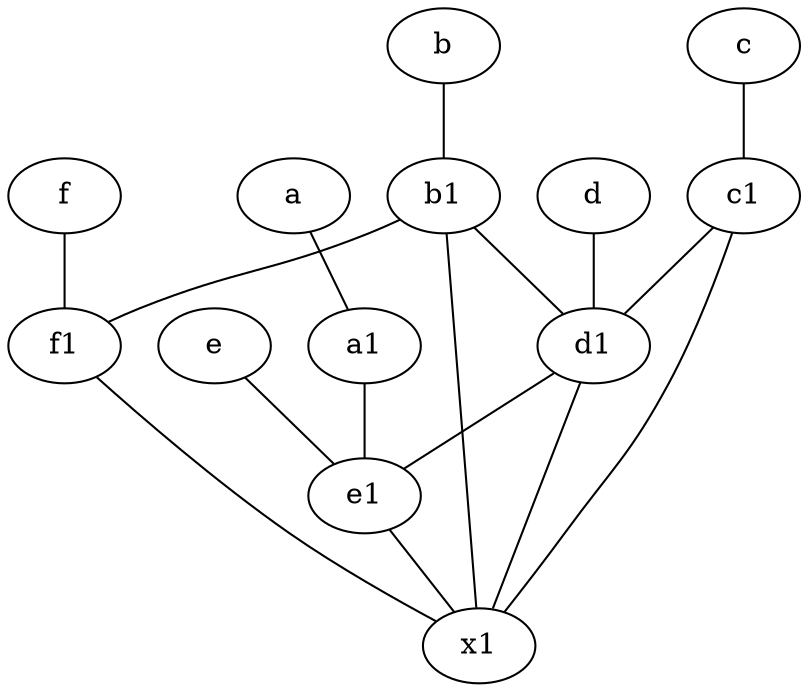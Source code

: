 graph {
	node [labelfontsize=50]
	f [labelfontsize=50 pos="3,9!"]
	x1 [labelfontsize=50]
	e1 [labelfontsize=50 pos="7,7!"]
	b1 [labelfontsize=50 pos="9,4!"]
	a [labelfontsize=50 pos="8,2!"]
	c1 [labelfontsize=50 pos="4.5,3!"]
	f1 [labelfontsize=50 pos="3,8!"]
	e [labelfontsize=50 pos="7,9!"]
	d [labelfontsize=50 pos="2,5!"]
	b [labelfontsize=50 pos="10,4!"]
	a1 [labelfontsize=50 pos="8,3!"]
	d1 [labelfontsize=50 pos="3,5!"]
	c [labelfontsize=50 pos="4.5,2!"]
	b1 -- f1
	c1 -- d1
	b1 -- d1
	e -- e1
	f1 -- x1
	b -- b1
	b1 -- x1
	f -- f1
	d -- d1
	d1 -- e1
	a -- a1
	d1 -- x1
	c -- c1
	a1 -- e1
	c1 -- x1
	e1 -- x1
}
